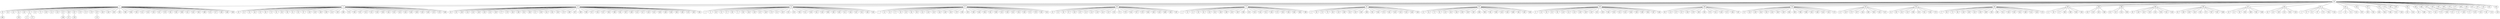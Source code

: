 graph X {
267 -- 1;
267 -- 5;
267 -- 15;
267 -- 22;
267 -- 37;
267 -- 68;
267 -- 77;
267 -- 83;
267 -- 93;
267 -- 100;
267 -- 109;
267 -- 118;
267 -- 143;
267 -- 154;
267 -- 162;
267 -- 163;
267 -- 164;
267 -- 169;
267 -- 180;
267 -- 185;
267 -- 187;
267 -- 203;
267 -- 237;
267 -- 247;
267 -- 253;
267 -- 257;
267 -- 270;
267 -- 274;
267 -- 295;
267 -- 297;
267 -- 332;
267 -- 333;
267 -- 348;
267 -- 351;
267 -- 355;
267 -- 359;
267 -- 365;
267 -- 370;
267 -- 377;
267 -- 400;
267 -- 404;
267 -- 427;
267 -- 437;
267 -- 441;
267 -- 442;
267 -- 445;
1 -- 29;
1 -- 39;
1 -- 42;
1 -- 44;
1 -- 49;
1 -- 51;
1 -- 55;
1 -- 72;
1 -- 103;
1 -- 111;
1 -- 153;
1 -- 157;
1 -- 166;
1 -- 167;
1 -- 170;
1 -- 172;
1 -- 179;
1 -- 197;
1 -- 205;
1 -- 240;
1 -- 265;
1 -- 285;
1 -- 298;
1 -- 299;
1 -- 305;
1 -- 312;
1 -- 319;
1 -- 335;
1 -- 347;
1 -- 378;
1 -- 391;
1 -- 392;
1 -- 398;
1 -- 421;
1 -- 432;
1 -- 461;
1 -- 466;
1 -- 475;
1 -- 477;
1 -- 485;
1 -- 488;
1 -- 489;
5 -- 20;
5 -- 25;
5 -- 33;
5 -- 46;
5 -- 53;
5 -- 64;
5 -- 70;
5 -- 81;
5 -- 89;
5 -- 90;
5 -- 91;
5 -- 95;
5 -- 97;
5 -- 126;
5 -- 130;
5 -- 196;
5 -- 200;
5 -- 214;
5 -- 230;
5 -- 266;
5 -- 276;
5 -- 300;
5 -- 307;
5 -- 315;
5 -- 322;
5 -- 328;
5 -- 336;
5 -- 344;
5 -- 353;
5 -- 410;
5 -- 434;
5 -- 436;
5 -- 438;
5 -- 453;
5 -- 456;
5 -- 470;
5 -- 478;
5 -- 486;
15 -- 26;
15 -- 38;
15 -- 108;
15 -- 124;
15 -- 132;
15 -- 149;
15 -- 150;
15 -- 152;
15 -- 158;
15 -- 177;
15 -- 178;
15 -- 183;
15 -- 188;
15 -- 201;
15 -- 209;
15 -- 217;
15 -- 238;
15 -- 241;
15 -- 261;
15 -- 262;
15 -- 273;
15 -- 286;
15 -- 287;
15 -- 289;
15 -- 309;
15 -- 327;
15 -- 334;
15 -- 337;
15 -- 362;
15 -- 366;
15 -- 381;
15 -- 387;
15 -- 408;
15 -- 413;
15 -- 417;
15 -- 418;
15 -- 422;
15 -- 429;
15 -- 439;
15 -- 458;
15 -- 462;
15 -- 465;
15 -- 476;
15 -- 493;
15 -- 494;
22 -- 2;
22 -- 8;
22 -- 48;
22 -- 52;
22 -- 57;
22 -- 66;
22 -- 71;
22 -- 98;
22 -- 104;
22 -- 129;
22 -- 147;
22 -- 148;
22 -- 174;
22 -- 211;
22 -- 235;
22 -- 252;
22 -- 255;
22 -- 263;
22 -- 311;
22 -- 326;
22 -- 341;
22 -- 343;
22 -- 369;
22 -- 382;
22 -- 403;
22 -- 411;
22 -- 444;
22 -- 447;
22 -- 451;
22 -- 463;
22 -- 492;
37 -- 7;
37 -- 14;
37 -- 19;
37 -- 27;
37 -- 28;
37 -- 40;
37 -- 94;
37 -- 99;
37 -- 131;
37 -- 134;
37 -- 135;
37 -- 144;
37 -- 146;
37 -- 165;
37 -- 176;
37 -- 189;
37 -- 195;
37 -- 199;
37 -- 246;
37 -- 284;
37 -- 291;
37 -- 306;
37 -- 310;
37 -- 339;
37 -- 352;
37 -- 354;
37 -- 356;
37 -- 372;
37 -- 379;
37 -- 393;
37 -- 452;
68 -- 32;
68 -- 35;
68 -- 63;
68 -- 87;
68 -- 105;
68 -- 107;
68 -- 112;
68 -- 114;
68 -- 119;
68 -- 141;
68 -- 212;
68 -- 232;
68 -- 271;
68 -- 279;
68 -- 345;
68 -- 357;
68 -- 376;
68 -- 394;
68 -- 405;
68 -- 419;
68 -- 469;
68 -- 495;
68 -- 497;
77 -- 3;
77 -- 10;
77 -- 12;
77 -- 56;
77 -- 62;
77 -- 155;
77 -- 161;
77 -- 168;
77 -- 186;
77 -- 192;
77 -- 193;
77 -- 208;
77 -- 218;
77 -- 219;
77 -- 243;
77 -- 251;
77 -- 264;
77 -- 275;
77 -- 292;
77 -- 304;
77 -- 364;
77 -- 368;
77 -- 399;
83 -- 0;
83 -- 36;
83 -- 76;
83 -- 79;
83 -- 96;
83 -- 133;
83 -- 198;
83 -- 225;
83 -- 233;
83 -- 249;
83 -- 269;
83 -- 281;
83 -- 349;
83 -- 374;
83 -- 401;
83 -- 420;
83 -- 423;
83 -- 425;
83 -- 448;
83 -- 449;
93 -- 31;
93 -- 34;
93 -- 75;
93 -- 92;
93 -- 123;
93 -- 182;
93 -- 184;
93 -- 236;
93 -- 259;
93 -- 282;
93 -- 288;
93 -- 360;
93 -- 361;
93 -- 390;
93 -- 416;
93 -- 430;
93 -- 468;
93 -- 481;
93 -- 483;
93 -- 490;
100 -- 6;
100 -- 16;
100 -- 30;
100 -- 50;
100 -- 85;
100 -- 110;
100 -- 121;
100 -- 125;
100 -- 136;
100 -- 138;
100 -- 145;
100 -- 181;
100 -- 229;
100 -- 248;
100 -- 250;
100 -- 313;
100 -- 323;
100 -- 346;
100 -- 358;
100 -- 380;
100 -- 384;
100 -- 397;
100 -- 446;
109 -- 60;
109 -- 113;
109 -- 137;
109 -- 227;
109 -- 256;
109 -- 278;
109 -- 294;
109 -- 350;
109 -- 373;
109 -- 412;
109 -- 426;
109 -- 472;
109 -- 484;
109 -- 487;
118 -- 78;
118 -- 120;
118 -- 139;
118 -- 194;
118 -- 202;
118 -- 245;
118 -- 280;
118 -- 320;
118 -- 340;
118 -- 363;
118 -- 386;
118 -- 388;
118 -- 402;
118 -- 409;
118 -- 424;
118 -- 435;
118 -- 473;
143 -- 13;
143 -- 116;
143 -- 173;
143 -- 207;
143 -- 244;
143 -- 260;
143 -- 395;
143 -- 433;
143 -- 457;
154 -- 24;
154 -- 80;
154 -- 101;
154 -- 215;
154 -- 290;
154 -- 318;
154 -- 331;
154 -- 338;
154 -- 375;
162 -- 17;
162 -- 69;
162 -- 73;
162 -- 86;
162 -- 128;
162 -- 190;
162 -- 223;
162 -- 258;
162 -- 268;
162 -- 293;
162 -- 296;
162 -- 321;
162 -- 329;
162 -- 330;
162 -- 342;
162 -- 406;
162 -- 414;
162 -- 428;
162 -- 474;
163 -- 21;
163 -- 59;
163 -- 117;
163 -- 385;
163 -- 389;
163 -- 459;
163 -- 482;
164 -- 102;
164 -- 210;
164 -- 455;
164 -- 460;
169 -- 151;
169 -- 221;
169 -- 314;
169 -- 383;
180 -- 65;
180 -- 140;
180 -- 191;
180 -- 216;
180 -- 224;
180 -- 239;
180 -- 431;
180 -- 450;
185 -- 82;
185 -- 160;
185 -- 228;
185 -- 254;
185 -- 325;
185 -- 371;
185 -- 407;
185 -- 467;
185 -- 499;
187 -- 18;
187 -- 41;
187 -- 58;
187 -- 302;
187 -- 396;
187 -- 491;
187 -- 496;
203 -- 43;
203 -- 45;
203 -- 156;
203 -- 213;
203 -- 303;
203 -- 316;
237 -- 4;
237 -- 47;
237 -- 61;
237 -- 67;
237 -- 175;
237 -- 204;
237 -- 324;
247 -- 9;
247 -- 23;
247 -- 54;
247 -- 415;
253 -- 367;
257 -- 283;
257 -- 301;
270 -- 440;
270 -- 454;
270 -- 464;
274 -- 222;
295 -- 443;
332 -- 231;
332 -- 242;
333 -- 84;
333 -- 480;
348 -- 317;
351 -- 142;
351 -- 272;
355 -- 206;
355 -- 471;
359 -- 74;
359 -- 106;
365 -- 171;
370 -- 479;
400 -- 220;
427 -- 88;
437 -- 122;
445 -- 226;
29 -- 498;
44 -- 234;
51 -- 11;
51 -- 277;
157 -- 308;
166 -- 127;
167 -- 159;
197 -- 115;
}
